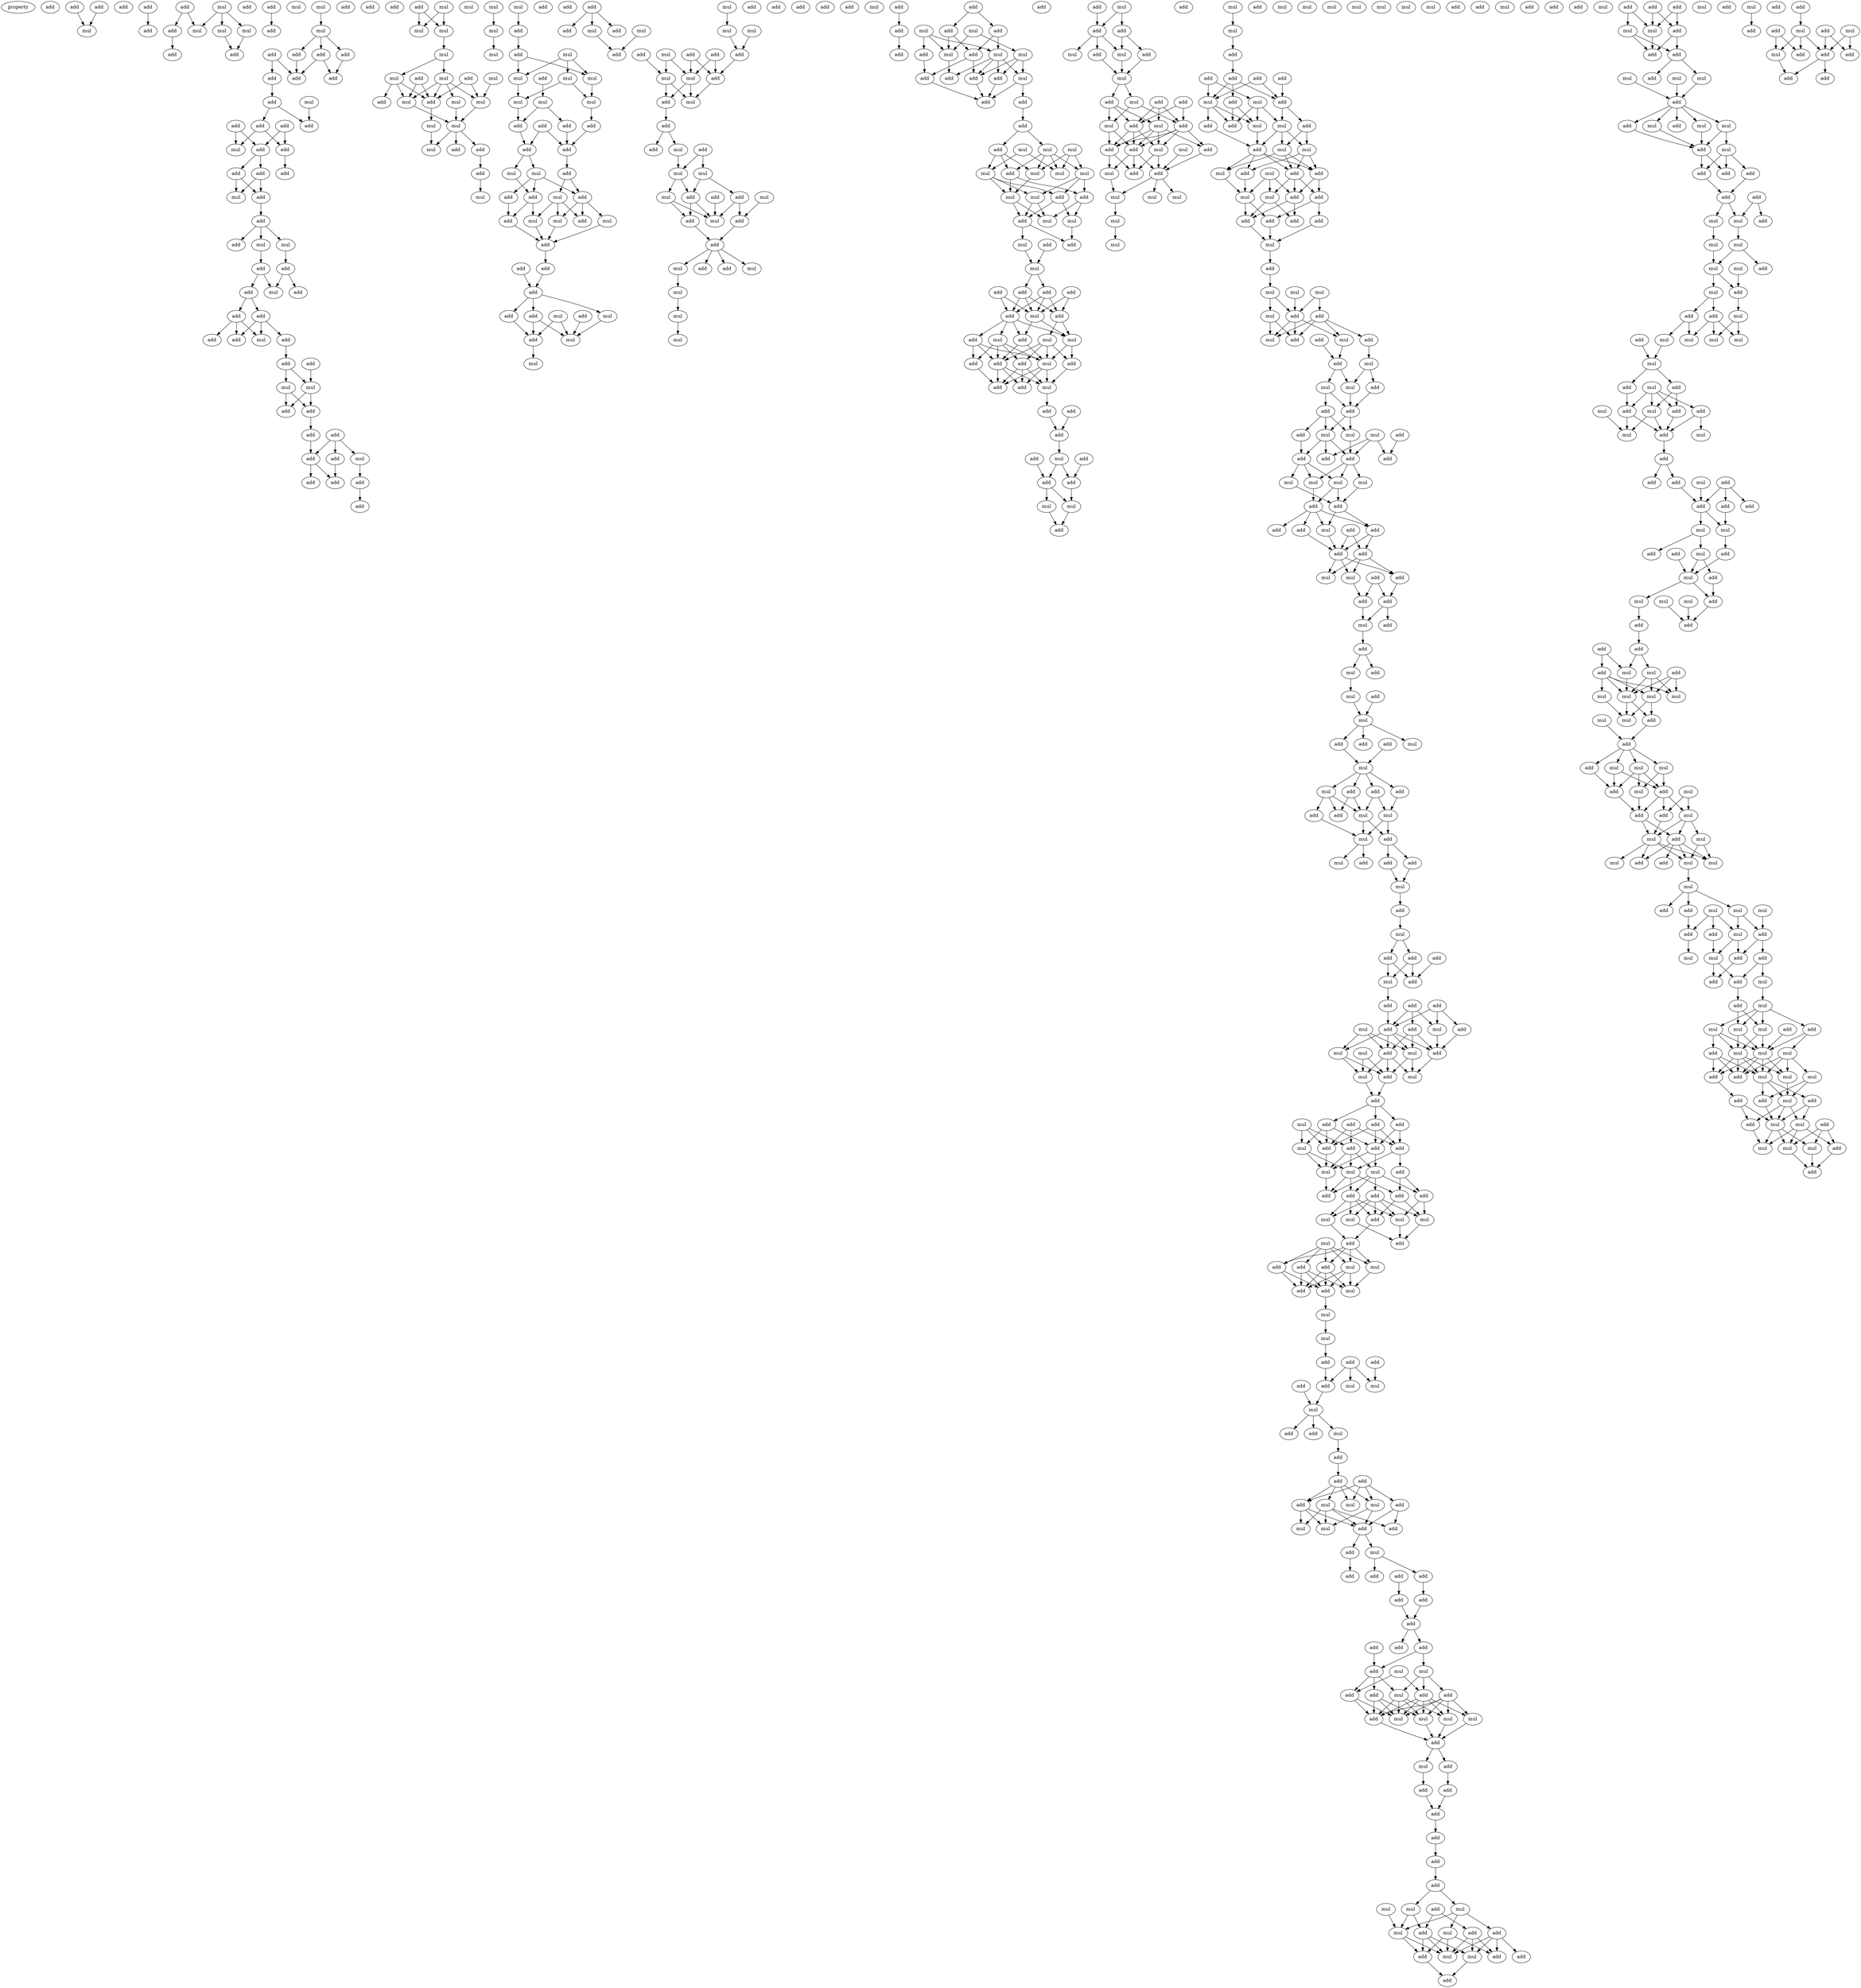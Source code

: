 digraph {
    node [fontcolor=black]
    property [mul=2,lf=1.3]
    0 [ label = add ];
    1 [ label = add ];
    2 [ label = add ];
    3 [ label = add ];
    4 [ label = add ];
    5 [ label = add ];
    6 [ label = mul ];
    7 [ label = add ];
    8 [ label = mul ];
    9 [ label = mul ];
    10 [ label = mul ];
    11 [ label = add ];
    12 [ label = mul ];
    13 [ label = add ];
    14 [ label = add ];
    15 [ label = add ];
    16 [ label = add ];
    17 [ label = add ];
    18 [ label = mul ];
    19 [ label = mul ];
    20 [ label = mul ];
    21 [ label = add ];
    22 [ label = add ];
    23 [ label = add ];
    24 [ label = add ];
    25 [ label = add ];
    26 [ label = add ];
    27 [ label = add ];
    28 [ label = add ];
    29 [ label = mul ];
    30 [ label = add ];
    31 [ label = add ];
    32 [ label = add ];
    33 [ label = add ];
    34 [ label = add ];
    35 [ label = mul ];
    36 [ label = add ];
    37 [ label = add ];
    38 [ label = add ];
    39 [ label = add ];
    40 [ label = mul ];
    41 [ label = add ];
    42 [ label = add ];
    43 [ label = add ];
    44 [ label = add ];
    45 [ label = mul ];
    46 [ label = add ];
    47 [ label = mul ];
    48 [ label = add ];
    49 [ label = add ];
    50 [ label = add ];
    51 [ label = mul ];
    52 [ label = add ];
    53 [ label = add ];
    54 [ label = add ];
    55 [ label = add ];
    56 [ label = add ];
    57 [ label = mul ];
    58 [ label = add ];
    59 [ label = add ];
    60 [ label = add ];
    61 [ label = add ];
    62 [ label = mul ];
    63 [ label = mul ];
    64 [ label = add ];
    65 [ label = add ];
    66 [ label = add ];
    67 [ label = add ];
    68 [ label = add ];
    69 [ label = add ];
    70 [ label = mul ];
    71 [ label = add ];
    72 [ label = add ];
    73 [ label = add ];
    74 [ label = add ];
    75 [ label = mul ];
    76 [ label = mul ];
    77 [ label = add ];
    78 [ label = mul ];
    79 [ label = mul ];
    80 [ label = mul ];
    81 [ label = add ];
    82 [ label = mul ];
    83 [ label = mul ];
    84 [ label = add ];
    85 [ label = mul ];
    86 [ label = mul ];
    87 [ label = mul ];
    88 [ label = add ];
    89 [ label = add ];
    90 [ label = mul ];
    91 [ label = mul ];
    92 [ label = mul ];
    93 [ label = mul ];
    94 [ label = add ];
    95 [ label = add ];
    96 [ label = add ];
    97 [ label = mul ];
    98 [ label = mul ];
    99 [ label = mul ];
    100 [ label = mul ];
    101 [ label = mul ];
    102 [ label = add ];
    103 [ label = add ];
    104 [ label = add ];
    105 [ label = mul ];
    106 [ label = mul ];
    107 [ label = mul ];
    108 [ label = add ];
    109 [ label = mul ];
    110 [ label = add ];
    111 [ label = mul ];
    112 [ label = mul ];
    113 [ label = mul ];
    114 [ label = add ];
    115 [ label = add ];
    116 [ label = add ];
    117 [ label = add ];
    118 [ label = add ];
    119 [ label = add ];
    120 [ label = mul ];
    121 [ label = mul ];
    122 [ label = add ];
    123 [ label = add ];
    124 [ label = mul ];
    125 [ label = add ];
    126 [ label = add ];
    127 [ label = mul ];
    128 [ label = mul ];
    129 [ label = mul ];
    130 [ label = add ];
    131 [ label = add ];
    132 [ label = add ];
    133 [ label = add ];
    134 [ label = add ];
    135 [ label = add ];
    136 [ label = add ];
    137 [ label = add ];
    138 [ label = add ];
    139 [ label = mul ];
    140 [ label = mul ];
    141 [ label = add ];
    142 [ label = mul ];
    143 [ label = add ];
    144 [ label = mul ];
    145 [ label = add ];
    146 [ label = mul ];
    147 [ label = mul ];
    148 [ label = add ];
    149 [ label = add ];
    150 [ label = mul ];
    151 [ label = mul ];
    152 [ label = mul ];
    153 [ label = add ];
    154 [ label = add ];
    155 [ label = mul ];
    156 [ label = add ];
    157 [ label = add ];
    158 [ label = mul ];
    159 [ label = mul ];
    160 [ label = add ];
    161 [ label = mul ];
    162 [ label = add ];
    163 [ label = add ];
    164 [ label = add ];
    165 [ label = add ];
    166 [ label = add ];
    167 [ label = add ];
    168 [ label = mul ];
    169 [ label = mul ];
    170 [ label = mul ];
    171 [ label = add ];
    172 [ label = mul ];
    173 [ label = mul ];
    174 [ label = add ];
    175 [ label = add ];
    176 [ label = add ];
    177 [ label = add ];
    178 [ label = mul ];
    179 [ label = add ];
    180 [ label = add ];
    181 [ label = mul ];
    182 [ label = add ];
    183 [ label = add ];
    184 [ label = add ];
    185 [ label = mul ];
    186 [ label = mul ];
    187 [ label = mul ];
    188 [ label = add ];
    189 [ label = mul ];
    190 [ label = mul ];
    191 [ label = add ];
    192 [ label = add ];
    193 [ label = add ];
    194 [ label = add ];
    195 [ label = add ];
    196 [ label = add ];
    197 [ label = mul ];
    198 [ label = mul ];
    199 [ label = add ];
    200 [ label = mul ];
    201 [ label = mul ];
    202 [ label = add ];
    203 [ label = mul ];
    204 [ label = add ];
    205 [ label = add ];
    206 [ label = add ];
    207 [ label = mul ];
    208 [ label = add ];
    209 [ label = add ];
    210 [ label = add ];
    211 [ label = add ];
    212 [ label = mul ];
    213 [ label = mul ];
    214 [ label = add ];
    215 [ label = mul ];
    216 [ label = mul ];
    217 [ label = mul ];
    218 [ label = mul ];
    219 [ label = add ];
    220 [ label = mul ];
    221 [ label = mul ];
    222 [ label = mul ];
    223 [ label = add ];
    224 [ label = add ];
    225 [ label = mul ];
    226 [ label = mul ];
    227 [ label = add ];
    228 [ label = add ];
    229 [ label = mul ];
    230 [ label = add ];
    231 [ label = mul ];
    232 [ label = add ];
    233 [ label = add ];
    234 [ label = add ];
    235 [ label = add ];
    236 [ label = add ];
    237 [ label = add ];
    238 [ label = mul ];
    239 [ label = mul ];
    240 [ label = add ];
    241 [ label = add ];
    242 [ label = mul ];
    243 [ label = mul ];
    244 [ label = mul ];
    245 [ label = add ];
    246 [ label = add ];
    247 [ label = add ];
    248 [ label = add ];
    249 [ label = mul ];
    250 [ label = add ];
    251 [ label = add ];
    252 [ label = add ];
    253 [ label = add ];
    254 [ label = add ];
    255 [ label = add ];
    256 [ label = add ];
    257 [ label = add ];
    258 [ label = mul ];
    259 [ label = add ];
    260 [ label = add ];
    261 [ label = mul ];
    262 [ label = mul ];
    263 [ label = mul ];
    264 [ label = add ];
    265 [ label = add ];
    266 [ label = add ];
    267 [ label = add ];
    268 [ label = add ];
    269 [ label = mul ];
    270 [ label = mul ];
    271 [ label = add ];
    272 [ label = add ];
    273 [ label = mul ];
    274 [ label = add ];
    275 [ label = add ];
    276 [ label = add ];
    277 [ label = mul ];
    278 [ label = mul ];
    279 [ label = add ];
    280 [ label = add ];
    281 [ label = mul ];
    282 [ label = add ];
    283 [ label = mul ];
    284 [ label = add ];
    285 [ label = add ];
    286 [ label = mul ];
    287 [ label = add ];
    288 [ label = mul ];
    289 [ label = add ];
    290 [ label = mul ];
    291 [ label = mul ];
    292 [ label = mul ];
    293 [ label = mul ];
    294 [ label = mul ];
    295 [ label = mul ];
    296 [ label = add ];
    297 [ label = mul ];
    298 [ label = mul ];
    299 [ label = mul ];
    300 [ label = add ];
    301 [ label = add ];
    302 [ label = add ];
    303 [ label = add ];
    304 [ label = add ];
    305 [ label = add ];
    306 [ label = mul ];
    307 [ label = mul ];
    308 [ label = add ];
    309 [ label = mul ];
    310 [ label = add ];
    311 [ label = add ];
    312 [ label = mul ];
    313 [ label = add ];
    314 [ label = add ];
    315 [ label = mul ];
    316 [ label = mul ];
    317 [ label = add ];
    318 [ label = mul ];
    319 [ label = mul ];
    320 [ label = add ];
    321 [ label = add ];
    322 [ label = mul ];
    323 [ label = add ];
    324 [ label = add ];
    325 [ label = mul ];
    326 [ label = add ];
    327 [ label = add ];
    328 [ label = add ];
    329 [ label = add ];
    330 [ label = mul ];
    331 [ label = add ];
    332 [ label = mul ];
    333 [ label = mul ];
    334 [ label = mul ];
    335 [ label = add ];
    336 [ label = add ];
    337 [ label = mul ];
    338 [ label = add ];
    339 [ label = mul ];
    340 [ label = mul ];
    341 [ label = add ];
    342 [ label = add ];
    343 [ label = add ];
    344 [ label = mul ];
    345 [ label = mul ];
    346 [ label = add ];
    347 [ label = mul ];
    348 [ label = add ];
    349 [ label = add ];
    350 [ label = add ];
    351 [ label = mul ];
    352 [ label = add ];
    353 [ label = mul ];
    354 [ label = mul ];
    355 [ label = add ];
    356 [ label = add ];
    357 [ label = add ];
    358 [ label = add ];
    359 [ label = mul ];
    360 [ label = mul ];
    361 [ label = mul ];
    362 [ label = mul ];
    363 [ label = mul ];
    364 [ label = add ];
    365 [ label = add ];
    366 [ label = add ];
    367 [ label = add ];
    368 [ label = add ];
    369 [ label = mul ];
    370 [ label = add ];
    371 [ label = add ];
    372 [ label = add ];
    373 [ label = mul ];
    374 [ label = add ];
    375 [ label = mul ];
    376 [ label = add ];
    377 [ label = mul ];
    378 [ label = add ];
    379 [ label = add ];
    380 [ label = add ];
    381 [ label = mul ];
    382 [ label = add ];
    383 [ label = mul ];
    384 [ label = add ];
    385 [ label = mul ];
    386 [ label = mul ];
    387 [ label = add ];
    388 [ label = mul ];
    389 [ label = add ];
    390 [ label = mul ];
    391 [ label = add ];
    392 [ label = mul ];
    393 [ label = add ];
    394 [ label = mul ];
    395 [ label = mul ];
    396 [ label = add ];
    397 [ label = add ];
    398 [ label = mul ];
    399 [ label = add ];
    400 [ label = mul ];
    401 [ label = add ];
    402 [ label = mul ];
    403 [ label = add ];
    404 [ label = mul ];
    405 [ label = add ];
    406 [ label = add ];
    407 [ label = mul ];
    408 [ label = add ];
    409 [ label = add ];
    410 [ label = mul ];
    411 [ label = add ];
    412 [ label = mul ];
    413 [ label = add ];
    414 [ label = add ];
    415 [ label = add ];
    416 [ label = add ];
    417 [ label = mul ];
    418 [ label = add ];
    419 [ label = add ];
    420 [ label = add ];
    421 [ label = add ];
    422 [ label = mul ];
    423 [ label = mul ];
    424 [ label = add ];
    425 [ label = add ];
    426 [ label = add ];
    427 [ label = mul ];
    428 [ label = add ];
    429 [ label = mul ];
    430 [ label = add ];
    431 [ label = mul ];
    432 [ label = add ];
    433 [ label = mul ];
    434 [ label = mul ];
    435 [ label = add ];
    436 [ label = add ];
    437 [ label = add ];
    438 [ label = add ];
    439 [ label = add ];
    440 [ label = mul ];
    441 [ label = add ];
    442 [ label = add ];
    443 [ label = add ];
    444 [ label = add ];
    445 [ label = mul ];
    446 [ label = mul ];
    447 [ label = mul ];
    448 [ label = mul ];
    449 [ label = add ];
    450 [ label = add ];
    451 [ label = add ];
    452 [ label = add ];
    453 [ label = add ];
    454 [ label = add ];
    455 [ label = mul ];
    456 [ label = add ];
    457 [ label = mul ];
    458 [ label = mul ];
    459 [ label = mul ];
    460 [ label = add ];
    461 [ label = mul ];
    462 [ label = add ];
    463 [ label = add ];
    464 [ label = mul ];
    465 [ label = add ];
    466 [ label = add ];
    467 [ label = mul ];
    468 [ label = add ];
    469 [ label = add ];
    470 [ label = mul ];
    471 [ label = mul ];
    472 [ label = mul ];
    473 [ label = add ];
    474 [ label = add ];
    475 [ label = add ];
    476 [ label = mul ];
    477 [ label = mul ];
    478 [ label = add ];
    479 [ label = add ];
    480 [ label = add ];
    481 [ label = mul ];
    482 [ label = add ];
    483 [ label = add ];
    484 [ label = mul ];
    485 [ label = add ];
    486 [ label = add ];
    487 [ label = add ];
    488 [ label = add ];
    489 [ label = mul ];
    490 [ label = mul ];
    491 [ label = mul ];
    492 [ label = add ];
    493 [ label = mul ];
    494 [ label = mul ];
    495 [ label = add ];
    496 [ label = add ];
    497 [ label = add ];
    498 [ label = mul ];
    499 [ label = add ];
    500 [ label = add ];
    501 [ label = add ];
    502 [ label = add ];
    503 [ label = add ];
    504 [ label = add ];
    505 [ label = add ];
    506 [ label = mul ];
    507 [ label = add ];
    508 [ label = add ];
    509 [ label = add ];
    510 [ label = mul ];
    511 [ label = add ];
    512 [ label = mul ];
    513 [ label = add ];
    514 [ label = add ];
    515 [ label = add ];
    516 [ label = add ];
    517 [ label = mul ];
    518 [ label = mul ];
    519 [ label = mul ];
    520 [ label = mul ];
    521 [ label = mul ];
    522 [ label = add ];
    523 [ label = add ];
    524 [ label = mul ];
    525 [ label = add ];
    526 [ label = add ];
    527 [ label = add ];
    528 [ label = add ];
    529 [ label = add ];
    530 [ label = add ];
    531 [ label = add ];
    532 [ label = add ];
    533 [ label = add ];
    534 [ label = add ];
    535 [ label = mul ];
    536 [ label = add ];
    537 [ label = mul ];
    538 [ label = mul ];
    539 [ label = add ];
    540 [ label = add ];
    541 [ label = mul ];
    542 [ label = add ];
    543 [ label = mul ];
    544 [ label = add ];
    545 [ label = add ];
    546 [ label = mul ];
    547 [ label = add ];
    548 [ label = mul ];
    549 [ label = add ];
    550 [ label = mul ];
    551 [ label = add ];
    552 [ label = add ];
    553 [ label = add ];
    554 [ label = add ];
    555 [ label = mul ];
    556 [ label = mul ];
    557 [ label = add ];
    558 [ label = add ];
    559 [ label = mul ];
    560 [ label = mul ];
    561 [ label = mul ];
    562 [ label = add ];
    563 [ label = mul ];
    564 [ label = add ];
    565 [ label = mul ];
    566 [ label = mul ];
    567 [ label = add ];
    568 [ label = mul ];
    569 [ label = add ];
    570 [ label = add ];
    571 [ label = mul ];
    572 [ label = add ];
    573 [ label = add ];
    574 [ label = add ];
    575 [ label = add ];
    576 [ label = add ];
    577 [ label = add ];
    578 [ label = mul ];
    579 [ label = mul ];
    580 [ label = add ];
    581 [ label = mul ];
    582 [ label = mul ];
    583 [ label = mul ];
    584 [ label = mul ];
    585 [ label = add ];
    586 [ label = add ];
    587 [ label = mul ];
    588 [ label = mul ];
    589 [ label = add ];
    590 [ label = add ];
    591 [ label = mul ];
    592 [ label = mul ];
    593 [ label = mul ];
    594 [ label = mul ];
    595 [ label = add ];
    596 [ label = mul ];
    597 [ label = add ];
    598 [ label = add ];
    599 [ label = mul ];
    600 [ label = mul ];
    601 [ label = add ];
    602 [ label = mul ];
    603 [ label = add ];
    604 [ label = add ];
    605 [ label = mul ];
    606 [ label = add ];
    607 [ label = mul ];
    608 [ label = add ];
    609 [ label = add ];
    610 [ label = mul ];
    611 [ label = add ];
    612 [ label = add ];
    613 [ label = add ];
    614 [ label = add ];
    615 [ label = add ];
    616 [ label = mul ];
    617 [ label = mul ];
    618 [ label = add ];
    619 [ label = add ];
    620 [ label = mul ];
    621 [ label = mul ];
    622 [ label = add ];
    623 [ label = mul ];
    624 [ label = add ];
    625 [ label = add ];
    626 [ label = mul ];
    627 [ label = mul ];
    628 [ label = mul ];
    629 [ label = add ];
    630 [ label = add ];
    631 [ label = add ];
    632 [ label = add ];
    633 [ label = add ];
    634 [ label = add ];
    635 [ label = add ];
    636 [ label = mul ];
    637 [ label = mul ];
    638 [ label = mul ];
    639 [ label = mul ];
    640 [ label = mul ];
    641 [ label = mul ];
    642 [ label = mul ];
    643 [ label = add ];
    644 [ label = mul ];
    645 [ label = add ];
    646 [ label = add ];
    647 [ label = mul ];
    648 [ label = add ];
    649 [ label = mul ];
    650 [ label = mul ];
    651 [ label = add ];
    652 [ label = mul ];
    653 [ label = mul ];
    654 [ label = add ];
    655 [ label = mul ];
    656 [ label = add ];
    657 [ label = add ];
    658 [ label = add ];
    659 [ label = mul ];
    660 [ label = mul ];
    661 [ label = add ];
    662 [ label = add ];
    663 [ label = mul ];
    664 [ label = mul ];
    665 [ label = mul ];
    666 [ label = mul ];
    667 [ label = mul ];
    668 [ label = add ];
    669 [ label = mul ];
    670 [ label = mul ];
    671 [ label = add ];
    672 [ label = add ];
    673 [ label = mul ];
    674 [ label = add ];
    675 [ label = add ];
    676 [ label = add ];
    677 [ label = mul ];
    678 [ label = mul ];
    679 [ label = add ];
    680 [ label = mul ];
    681 [ label = add ];
    682 [ label = add ];
    683 [ label = add ];
    684 [ label = mul ];
    685 [ label = add ];
    686 [ label = mul ];
    687 [ label = mul ];
    688 [ label = add ];
    689 [ label = mul ];
    690 [ label = add ];
    691 [ label = mul ];
    692 [ label = mul ];
    693 [ label = mul ];
    694 [ label = mul ];
    695 [ label = add ];
    696 [ label = mul ];
    697 [ label = add ];
    698 [ label = mul ];
    699 [ label = add ];
    700 [ label = add ];
    701 [ label = add ];
    702 [ label = mul ];
    703 [ label = mul ];
    704 [ label = add ];
    705 [ label = mul ];
    706 [ label = add ];
    707 [ label = mul ];
    708 [ label = mul ];
    709 [ label = add ];
    710 [ label = mul ];
    711 [ label = add ];
    712 [ label = add ];
    713 [ label = mul ];
    714 [ label = add ];
    715 [ label = add ];
    716 [ label = mul ];
    717 [ label = mul ];
    718 [ label = add ];
    719 [ label = add ];
    720 [ label = add ];
    721 [ label = add ];
    722 [ label = add ];
    1 -> 6 [ name = 0 ];
    3 -> 6 [ name = 1 ];
    4 -> 5 [ name = 2 ];
    7 -> 9 [ name = 3 ];
    7 -> 11 [ name = 4 ];
    8 -> 9 [ name = 5 ];
    8 -> 10 [ name = 6 ];
    8 -> 12 [ name = 7 ];
    10 -> 15 [ name = 8 ];
    11 -> 14 [ name = 9 ];
    12 -> 15 [ name = 10 ];
    16 -> 17 [ name = 11 ];
    19 -> 20 [ name = 12 ];
    20 -> 21 [ name = 13 ];
    20 -> 23 [ name = 14 ];
    20 -> 24 [ name = 15 ];
    21 -> 27 [ name = 16 ];
    22 -> 25 [ name = 17 ];
    22 -> 26 [ name = 18 ];
    23 -> 26 [ name = 19 ];
    24 -> 26 [ name = 20 ];
    24 -> 27 [ name = 21 ];
    25 -> 28 [ name = 22 ];
    28 -> 31 [ name = 23 ];
    28 -> 33 [ name = 24 ];
    29 -> 33 [ name = 25 ];
    30 -> 34 [ name = 26 ];
    30 -> 36 [ name = 27 ];
    31 -> 35 [ name = 28 ];
    31 -> 36 [ name = 29 ];
    32 -> 34 [ name = 30 ];
    32 -> 35 [ name = 31 ];
    34 -> 37 [ name = 32 ];
    34 -> 39 [ name = 33 ];
    36 -> 38 [ name = 34 ];
    37 -> 40 [ name = 35 ];
    37 -> 41 [ name = 36 ];
    39 -> 40 [ name = 37 ];
    39 -> 41 [ name = 38 ];
    41 -> 43 [ name = 39 ];
    43 -> 44 [ name = 40 ];
    43 -> 45 [ name = 41 ];
    43 -> 47 [ name = 42 ];
    45 -> 49 [ name = 43 ];
    47 -> 48 [ name = 44 ];
    48 -> 51 [ name = 45 ];
    48 -> 52 [ name = 46 ];
    49 -> 50 [ name = 47 ];
    49 -> 51 [ name = 48 ];
    50 -> 53 [ name = 49 ];
    50 -> 54 [ name = 50 ];
    53 -> 55 [ name = 51 ];
    53 -> 57 [ name = 52 ];
    53 -> 59 [ name = 53 ];
    54 -> 55 [ name = 54 ];
    54 -> 57 [ name = 55 ];
    54 -> 58 [ name = 56 ];
    59 -> 61 [ name = 57 ];
    60 -> 63 [ name = 58 ];
    61 -> 62 [ name = 59 ];
    61 -> 63 [ name = 60 ];
    62 -> 64 [ name = 61 ];
    62 -> 65 [ name = 62 ];
    63 -> 64 [ name = 63 ];
    63 -> 65 [ name = 64 ];
    65 -> 67 [ name = 65 ];
    66 -> 68 [ name = 66 ];
    66 -> 69 [ name = 67 ];
    66 -> 70 [ name = 68 ];
    67 -> 68 [ name = 69 ];
    68 -> 71 [ name = 70 ];
    68 -> 72 [ name = 71 ];
    69 -> 72 [ name = 72 ];
    70 -> 73 [ name = 73 ];
    73 -> 74 [ name = 74 ];
    75 -> 78 [ name = 75 ];
    75 -> 79 [ name = 76 ];
    77 -> 78 [ name = 77 ];
    77 -> 79 [ name = 78 ];
    78 -> 80 [ name = 79 ];
    80 -> 82 [ name = 80 ];
    80 -> 85 [ name = 81 ];
    81 -> 87 [ name = 82 ];
    81 -> 88 [ name = 83 ];
    82 -> 86 [ name = 84 ];
    82 -> 87 [ name = 85 ];
    82 -> 88 [ name = 86 ];
    82 -> 90 [ name = 87 ];
    83 -> 87 [ name = 88 ];
    84 -> 86 [ name = 89 ];
    84 -> 88 [ name = 90 ];
    85 -> 86 [ name = 91 ];
    85 -> 88 [ name = 92 ];
    85 -> 89 [ name = 93 ];
    86 -> 92 [ name = 94 ];
    87 -> 92 [ name = 95 ];
    88 -> 91 [ name = 96 ];
    90 -> 92 [ name = 97 ];
    91 -> 93 [ name = 98 ];
    92 -> 93 [ name = 99 ];
    92 -> 94 [ name = 100 ];
    92 -> 95 [ name = 101 ];
    95 -> 96 [ name = 102 ];
    96 -> 97 [ name = 103 ];
    98 -> 99 [ name = 104 ];
    99 -> 101 [ name = 105 ];
    100 -> 103 [ name = 106 ];
    103 -> 104 [ name = 107 ];
    104 -> 106 [ name = 108 ];
    104 -> 107 [ name = 109 ];
    105 -> 106 [ name = 110 ];
    105 -> 107 [ name = 111 ];
    105 -> 109 [ name = 112 ];
    106 -> 111 [ name = 113 ];
    107 -> 113 [ name = 114 ];
    108 -> 112 [ name = 115 ];
    109 -> 111 [ name = 116 ];
    109 -> 113 [ name = 117 ];
    111 -> 114 [ name = 118 ];
    112 -> 115 [ name = 119 ];
    112 -> 117 [ name = 120 ];
    113 -> 115 [ name = 121 ];
    114 -> 119 [ name = 122 ];
    115 -> 118 [ name = 123 ];
    116 -> 118 [ name = 124 ];
    116 -> 119 [ name = 125 ];
    117 -> 119 [ name = 126 ];
    118 -> 120 [ name = 127 ];
    118 -> 121 [ name = 128 ];
    119 -> 122 [ name = 129 ];
    120 -> 123 [ name = 130 ];
    120 -> 125 [ name = 131 ];
    120 -> 126 [ name = 132 ];
    121 -> 126 [ name = 133 ];
    122 -> 123 [ name = 134 ];
    122 -> 124 [ name = 135 ];
    123 -> 128 [ name = 136 ];
    123 -> 129 [ name = 137 ];
    123 -> 130 [ name = 138 ];
    124 -> 127 [ name = 139 ];
    124 -> 129 [ name = 140 ];
    124 -> 130 [ name = 141 ];
    125 -> 131 [ name = 142 ];
    126 -> 127 [ name = 143 ];
    126 -> 131 [ name = 144 ];
    127 -> 132 [ name = 145 ];
    128 -> 132 [ name = 146 ];
    129 -> 132 [ name = 147 ];
    131 -> 132 [ name = 148 ];
    132 -> 134 [ name = 149 ];
    133 -> 135 [ name = 150 ];
    134 -> 135 [ name = 151 ];
    135 -> 136 [ name = 152 ];
    135 -> 137 [ name = 153 ];
    135 -> 139 [ name = 154 ];
    136 -> 141 [ name = 155 ];
    136 -> 142 [ name = 156 ];
    137 -> 141 [ name = 157 ];
    138 -> 142 [ name = 158 ];
    139 -> 142 [ name = 159 ];
    140 -> 141 [ name = 160 ];
    140 -> 142 [ name = 161 ];
    141 -> 144 [ name = 162 ];
    143 -> 145 [ name = 163 ];
    143 -> 147 [ name = 164 ];
    143 -> 148 [ name = 165 ];
    146 -> 149 [ name = 166 ];
    147 -> 149 [ name = 167 ];
    150 -> 151 [ name = 168 ];
    151 -> 156 [ name = 169 ];
    152 -> 156 [ name = 170 ];
    153 -> 159 [ name = 171 ];
    154 -> 158 [ name = 172 ];
    154 -> 160 [ name = 173 ];
    155 -> 158 [ name = 174 ];
    155 -> 159 [ name = 175 ];
    156 -> 160 [ name = 176 ];
    157 -> 158 [ name = 177 ];
    157 -> 160 [ name = 178 ];
    158 -> 161 [ name = 179 ];
    158 -> 162 [ name = 180 ];
    159 -> 161 [ name = 181 ];
    159 -> 162 [ name = 182 ];
    160 -> 161 [ name = 183 ];
    162 -> 163 [ name = 184 ];
    163 -> 164 [ name = 185 ];
    163 -> 168 [ name = 186 ];
    167 -> 169 [ name = 187 ];
    167 -> 170 [ name = 188 ];
    168 -> 169 [ name = 189 ];
    169 -> 172 [ name = 190 ];
    169 -> 175 [ name = 191 ];
    170 -> 174 [ name = 192 ];
    170 -> 175 [ name = 193 ];
    171 -> 178 [ name = 194 ];
    172 -> 178 [ name = 195 ];
    172 -> 179 [ name = 196 ];
    173 -> 176 [ name = 197 ];
    174 -> 176 [ name = 198 ];
    174 -> 178 [ name = 199 ];
    175 -> 178 [ name = 200 ];
    175 -> 179 [ name = 201 ];
    176 -> 180 [ name = 202 ];
    179 -> 180 [ name = 203 ];
    180 -> 181 [ name = 204 ];
    180 -> 182 [ name = 205 ];
    180 -> 184 [ name = 206 ];
    180 -> 185 [ name = 207 ];
    181 -> 186 [ name = 208 ];
    186 -> 187 [ name = 209 ];
    187 -> 190 [ name = 210 ];
    191 -> 192 [ name = 211 ];
    192 -> 193 [ name = 212 ];
    194 -> 195 [ name = 213 ];
    194 -> 196 [ name = 214 ];
    195 -> 200 [ name = 215 ];
    195 -> 202 [ name = 216 ];
    196 -> 201 [ name = 217 ];
    196 -> 202 [ name = 218 ];
    197 -> 200 [ name = 219 ];
    197 -> 203 [ name = 220 ];
    198 -> 199 [ name = 221 ];
    198 -> 200 [ name = 222 ];
    198 -> 201 [ name = 223 ];
    199 -> 204 [ name = 224 ];
    200 -> 205 [ name = 225 ];
    201 -> 205 [ name = 226 ];
    201 -> 206 [ name = 227 ];
    201 -> 207 [ name = 228 ];
    201 -> 208 [ name = 229 ];
    202 -> 204 [ name = 230 ];
    202 -> 206 [ name = 231 ];
    203 -> 206 [ name = 232 ];
    203 -> 207 [ name = 233 ];
    203 -> 208 [ name = 234 ];
    204 -> 209 [ name = 235 ];
    206 -> 209 [ name = 236 ];
    207 -> 209 [ name = 237 ];
    207 -> 210 [ name = 238 ];
    208 -> 209 [ name = 239 ];
    210 -> 211 [ name = 240 ];
    211 -> 213 [ name = 241 ];
    211 -> 214 [ name = 242 ];
    212 -> 217 [ name = 243 ];
    212 -> 218 [ name = 244 ];
    212 -> 220 [ name = 245 ];
    213 -> 217 [ name = 246 ];
    213 -> 218 [ name = 247 ];
    213 -> 219 [ name = 248 ];
    213 -> 220 [ name = 249 ];
    214 -> 216 [ name = 250 ];
    214 -> 218 [ name = 251 ];
    214 -> 219 [ name = 252 ];
    215 -> 216 [ name = 253 ];
    215 -> 220 [ name = 254 ];
    216 -> 221 [ name = 255 ];
    216 -> 222 [ name = 256 ];
    216 -> 223 [ name = 257 ];
    217 -> 221 [ name = 258 ];
    217 -> 223 [ name = 259 ];
    217 -> 224 [ name = 260 ];
    218 -> 222 [ name = 261 ];
    219 -> 222 [ name = 262 ];
    219 -> 224 [ name = 263 ];
    221 -> 225 [ name = 264 ];
    221 -> 227 [ name = 265 ];
    222 -> 225 [ name = 266 ];
    222 -> 227 [ name = 267 ];
    223 -> 226 [ name = 268 ];
    223 -> 227 [ name = 269 ];
    224 -> 225 [ name = 270 ];
    224 -> 226 [ name = 271 ];
    226 -> 230 [ name = 272 ];
    227 -> 229 [ name = 273 ];
    227 -> 230 [ name = 274 ];
    228 -> 231 [ name = 275 ];
    229 -> 231 [ name = 276 ];
    231 -> 233 [ name = 277 ];
    231 -> 234 [ name = 278 ];
    232 -> 237 [ name = 279 ];
    232 -> 238 [ name = 280 ];
    233 -> 236 [ name = 281 ];
    233 -> 237 [ name = 282 ];
    233 -> 238 [ name = 283 ];
    234 -> 236 [ name = 284 ];
    234 -> 237 [ name = 285 ];
    234 -> 238 [ name = 286 ];
    235 -> 236 [ name = 287 ];
    235 -> 238 [ name = 288 ];
    236 -> 239 [ name = 289 ];
    236 -> 240 [ name = 290 ];
    236 -> 241 [ name = 291 ];
    236 -> 243 [ name = 292 ];
    237 -> 242 [ name = 293 ];
    237 -> 243 [ name = 294 ];
    238 -> 240 [ name = 295 ];
    238 -> 243 [ name = 296 ];
    239 -> 244 [ name = 297 ];
    239 -> 246 [ name = 298 ];
    239 -> 247 [ name = 299 ];
    239 -> 248 [ name = 300 ];
    240 -> 244 [ name = 301 ];
    240 -> 247 [ name = 302 ];
    241 -> 244 [ name = 303 ];
    241 -> 247 [ name = 304 ];
    241 -> 248 [ name = 305 ];
    242 -> 244 [ name = 306 ];
    242 -> 245 [ name = 307 ];
    242 -> 246 [ name = 308 ];
    242 -> 247 [ name = 309 ];
    243 -> 244 [ name = 310 ];
    243 -> 245 [ name = 311 ];
    244 -> 249 [ name = 312 ];
    244 -> 250 [ name = 313 ];
    244 -> 251 [ name = 314 ];
    245 -> 249 [ name = 315 ];
    246 -> 249 [ name = 316 ];
    246 -> 250 [ name = 317 ];
    246 -> 251 [ name = 318 ];
    247 -> 249 [ name = 319 ];
    247 -> 250 [ name = 320 ];
    247 -> 251 [ name = 321 ];
    248 -> 250 [ name = 322 ];
    249 -> 252 [ name = 323 ];
    252 -> 255 [ name = 324 ];
    253 -> 255 [ name = 325 ];
    255 -> 258 [ name = 326 ];
    256 -> 260 [ name = 327 ];
    257 -> 259 [ name = 328 ];
    258 -> 259 [ name = 329 ];
    258 -> 260 [ name = 330 ];
    259 -> 261 [ name = 331 ];
    259 -> 262 [ name = 332 ];
    260 -> 261 [ name = 333 ];
    261 -> 265 [ name = 334 ];
    262 -> 265 [ name = 335 ];
    263 -> 266 [ name = 336 ];
    263 -> 267 [ name = 337 ];
    264 -> 266 [ name = 338 ];
    266 -> 269 [ name = 339 ];
    266 -> 270 [ name = 340 ];
    266 -> 271 [ name = 341 ];
    267 -> 270 [ name = 342 ];
    267 -> 272 [ name = 343 ];
    270 -> 273 [ name = 344 ];
    271 -> 273 [ name = 345 ];
    272 -> 273 [ name = 346 ];
    273 -> 276 [ name = 347 ];
    273 -> 277 [ name = 348 ];
    274 -> 279 [ name = 349 ];
    274 -> 280 [ name = 350 ];
    275 -> 279 [ name = 351 ];
    275 -> 280 [ name = 352 ];
    275 -> 281 [ name = 353 ];
    276 -> 278 [ name = 354 ];
    276 -> 279 [ name = 355 ];
    276 -> 281 [ name = 356 ];
    277 -> 278 [ name = 357 ];
    277 -> 280 [ name = 358 ];
    278 -> 284 [ name = 359 ];
    278 -> 285 [ name = 360 ];
    279 -> 283 [ name = 361 ];
    279 -> 284 [ name = 362 ];
    279 -> 285 [ name = 363 ];
    280 -> 282 [ name = 364 ];
    280 -> 283 [ name = 365 ];
    280 -> 284 [ name = 366 ];
    280 -> 285 [ name = 367 ];
    281 -> 282 [ name = 368 ];
    281 -> 283 [ name = 369 ];
    281 -> 284 [ name = 370 ];
    281 -> 285 [ name = 371 ];
    282 -> 287 [ name = 372 ];
    283 -> 287 [ name = 373 ];
    283 -> 289 [ name = 374 ];
    284 -> 287 [ name = 375 ];
    284 -> 288 [ name = 376 ];
    284 -> 289 [ name = 377 ];
    285 -> 288 [ name = 378 ];
    285 -> 289 [ name = 379 ];
    286 -> 287 [ name = 380 ];
    287 -> 290 [ name = 381 ];
    287 -> 291 [ name = 382 ];
    287 -> 292 [ name = 383 ];
    288 -> 290 [ name = 384 ];
    290 -> 293 [ name = 385 ];
    293 -> 295 [ name = 386 ];
    294 -> 298 [ name = 387 ];
    298 -> 300 [ name = 388 ];
    300 -> 303 [ name = 389 ];
    301 -> 308 [ name = 390 ];
    302 -> 307 [ name = 391 ];
    302 -> 308 [ name = 392 ];
    303 -> 305 [ name = 393 ];
    303 -> 307 [ name = 394 ];
    303 -> 308 [ name = 395 ];
    304 -> 306 [ name = 396 ];
    304 -> 307 [ name = 397 ];
    305 -> 309 [ name = 398 ];
    305 -> 313 [ name = 399 ];
    306 -> 309 [ name = 400 ];
    306 -> 312 [ name = 401 ];
    306 -> 313 [ name = 402 ];
    307 -> 309 [ name = 403 ];
    307 -> 311 [ name = 404 ];
    307 -> 313 [ name = 405 ];
    308 -> 310 [ name = 406 ];
    308 -> 312 [ name = 407 ];
    309 -> 314 [ name = 408 ];
    310 -> 315 [ name = 409 ];
    310 -> 316 [ name = 410 ];
    311 -> 314 [ name = 411 ];
    312 -> 314 [ name = 412 ];
    312 -> 315 [ name = 413 ];
    312 -> 316 [ name = 414 ];
    314 -> 317 [ name = 415 ];
    314 -> 319 [ name = 416 ];
    314 -> 320 [ name = 417 ];
    314 -> 321 [ name = 418 ];
    315 -> 317 [ name = 419 ];
    315 -> 320 [ name = 420 ];
    315 -> 321 [ name = 421 ];
    316 -> 319 [ name = 422 ];
    316 -> 320 [ name = 423 ];
    316 -> 321 [ name = 424 ];
    317 -> 325 [ name = 425 ];
    318 -> 322 [ name = 426 ];
    318 -> 324 [ name = 427 ];
    318 -> 325 [ name = 428 ];
    319 -> 325 [ name = 429 ];
    320 -> 322 [ name = 430 ];
    320 -> 323 [ name = 431 ];
    320 -> 324 [ name = 432 ];
    321 -> 323 [ name = 433 ];
    321 -> 324 [ name = 434 ];
    322 -> 326 [ name = 435 ];
    322 -> 328 [ name = 436 ];
    323 -> 327 [ name = 437 ];
    323 -> 329 [ name = 438 ];
    324 -> 326 [ name = 439 ];
    324 -> 328 [ name = 440 ];
    325 -> 326 [ name = 441 ];
    325 -> 329 [ name = 442 ];
    326 -> 330 [ name = 443 ];
    327 -> 330 [ name = 444 ];
    329 -> 330 [ name = 445 ];
    330 -> 331 [ name = 446 ];
    331 -> 334 [ name = 447 ];
    332 -> 335 [ name = 448 ];
    332 -> 336 [ name = 449 ];
    333 -> 335 [ name = 450 ];
    334 -> 335 [ name = 451 ];
    334 -> 337 [ name = 452 ];
    335 -> 338 [ name = 453 ];
    335 -> 339 [ name = 454 ];
    335 -> 340 [ name = 455 ];
    336 -> 338 [ name = 456 ];
    336 -> 339 [ name = 457 ];
    336 -> 340 [ name = 458 ];
    336 -> 342 [ name = 459 ];
    337 -> 338 [ name = 460 ];
    337 -> 339 [ name = 461 ];
    340 -> 343 [ name = 462 ];
    341 -> 343 [ name = 463 ];
    342 -> 344 [ name = 464 ];
    343 -> 345 [ name = 465 ];
    343 -> 347 [ name = 466 ];
    344 -> 346 [ name = 467 ];
    344 -> 347 [ name = 468 ];
    345 -> 348 [ name = 469 ];
    345 -> 349 [ name = 470 ];
    346 -> 349 [ name = 471 ];
    347 -> 349 [ name = 472 ];
    348 -> 352 [ name = 473 ];
    348 -> 353 [ name = 474 ];
    348 -> 354 [ name = 475 ];
    349 -> 353 [ name = 476 ];
    349 -> 354 [ name = 477 ];
    350 -> 357 [ name = 478 ];
    351 -> 356 [ name = 479 ];
    351 -> 357 [ name = 480 ];
    351 -> 358 [ name = 481 ];
    352 -> 355 [ name = 482 ];
    353 -> 355 [ name = 483 ];
    353 -> 356 [ name = 484 ];
    353 -> 358 [ name = 485 ];
    354 -> 356 [ name = 486 ];
    355 -> 359 [ name = 487 ];
    355 -> 360 [ name = 488 ];
    355 -> 362 [ name = 489 ];
    356 -> 360 [ name = 490 ];
    356 -> 361 [ name = 491 ];
    356 -> 362 [ name = 492 ];
    359 -> 365 [ name = 493 ];
    360 -> 364 [ name = 494 ];
    360 -> 365 [ name = 495 ];
    361 -> 365 [ name = 496 ];
    362 -> 364 [ name = 497 ];
    364 -> 367 [ name = 498 ];
    364 -> 368 [ name = 499 ];
    364 -> 369 [ name = 500 ];
    364 -> 370 [ name = 501 ];
    365 -> 367 [ name = 502 ];
    365 -> 369 [ name = 503 ];
    366 -> 371 [ name = 504 ];
    366 -> 372 [ name = 505 ];
    367 -> 371 [ name = 506 ];
    367 -> 372 [ name = 507 ];
    369 -> 372 [ name = 508 ];
    370 -> 372 [ name = 509 ];
    371 -> 373 [ name = 510 ];
    371 -> 376 [ name = 511 ];
    371 -> 377 [ name = 512 ];
    372 -> 373 [ name = 513 ];
    372 -> 376 [ name = 514 ];
    372 -> 377 [ name = 515 ];
    373 -> 378 [ name = 516 ];
    374 -> 378 [ name = 517 ];
    374 -> 379 [ name = 518 ];
    376 -> 379 [ name = 519 ];
    378 -> 381 [ name = 520 ];
    379 -> 380 [ name = 521 ];
    379 -> 381 [ name = 522 ];
    381 -> 382 [ name = 523 ];
    382 -> 383 [ name = 524 ];
    382 -> 384 [ name = 525 ];
    383 -> 386 [ name = 526 ];
    386 -> 388 [ name = 527 ];
    387 -> 388 [ name = 528 ];
    388 -> 389 [ name = 529 ];
    388 -> 390 [ name = 530 ];
    388 -> 393 [ name = 531 ];
    391 -> 394 [ name = 532 ];
    393 -> 394 [ name = 533 ];
    394 -> 395 [ name = 534 ];
    394 -> 396 [ name = 535 ];
    394 -> 397 [ name = 536 ];
    394 -> 399 [ name = 537 ];
    395 -> 401 [ name = 538 ];
    395 -> 402 [ name = 539 ];
    395 -> 403 [ name = 540 ];
    396 -> 400 [ name = 541 ];
    396 -> 402 [ name = 542 ];
    397 -> 400 [ name = 543 ];
    399 -> 401 [ name = 544 ];
    399 -> 402 [ name = 545 ];
    400 -> 404 [ name = 546 ];
    400 -> 405 [ name = 547 ];
    402 -> 404 [ name = 548 ];
    402 -> 405 [ name = 549 ];
    403 -> 404 [ name = 550 ];
    404 -> 407 [ name = 551 ];
    404 -> 408 [ name = 552 ];
    405 -> 406 [ name = 553 ];
    405 -> 409 [ name = 554 ];
    406 -> 410 [ name = 555 ];
    409 -> 410 [ name = 556 ];
    410 -> 411 [ name = 557 ];
    411 -> 412 [ name = 558 ];
    412 -> 414 [ name = 559 ];
    412 -> 416 [ name = 560 ];
    414 -> 417 [ name = 561 ];
    414 -> 418 [ name = 562 ];
    415 -> 418 [ name = 563 ];
    416 -> 417 [ name = 564 ];
    416 -> 418 [ name = 565 ];
    417 -> 421 [ name = 566 ];
    419 -> 422 [ name = 567 ];
    419 -> 425 [ name = 568 ];
    419 -> 426 [ name = 569 ];
    420 -> 422 [ name = 570 ];
    420 -> 424 [ name = 571 ];
    420 -> 425 [ name = 572 ];
    421 -> 425 [ name = 573 ];
    422 -> 430 [ name = 574 ];
    423 -> 427 [ name = 575 ];
    423 -> 428 [ name = 576 ];
    423 -> 429 [ name = 577 ];
    424 -> 430 [ name = 578 ];
    425 -> 427 [ name = 579 ];
    425 -> 428 [ name = 580 ];
    425 -> 429 [ name = 581 ];
    425 -> 430 [ name = 582 ];
    426 -> 428 [ name = 583 ];
    426 -> 429 [ name = 584 ];
    426 -> 430 [ name = 585 ];
    427 -> 432 [ name = 586 ];
    427 -> 434 [ name = 587 ];
    428 -> 432 [ name = 588 ];
    428 -> 433 [ name = 589 ];
    428 -> 434 [ name = 590 ];
    429 -> 432 [ name = 591 ];
    429 -> 433 [ name = 592 ];
    430 -> 433 [ name = 593 ];
    431 -> 432 [ name = 594 ];
    431 -> 434 [ name = 595 ];
    432 -> 435 [ name = 596 ];
    434 -> 435 [ name = 597 ];
    435 -> 437 [ name = 598 ];
    435 -> 438 [ name = 599 ];
    435 -> 439 [ name = 600 ];
    436 -> 441 [ name = 601 ];
    436 -> 442 [ name = 602 ];
    436 -> 444 [ name = 603 ];
    437 -> 443 [ name = 604 ];
    437 -> 444 [ name = 605 ];
    438 -> 441 [ name = 606 ];
    438 -> 443 [ name = 607 ];
    438 -> 445 [ name = 608 ];
    439 -> 441 [ name = 609 ];
    439 -> 443 [ name = 610 ];
    439 -> 444 [ name = 611 ];
    440 -> 441 [ name = 612 ];
    440 -> 442 [ name = 613 ];
    440 -> 445 [ name = 614 ];
    441 -> 448 [ name = 615 ];
    442 -> 446 [ name = 616 ];
    442 -> 447 [ name = 617 ];
    442 -> 448 [ name = 618 ];
    443 -> 446 [ name = 619 ];
    443 -> 448 [ name = 620 ];
    444 -> 447 [ name = 621 ];
    444 -> 449 [ name = 622 ];
    445 -> 447 [ name = 623 ];
    445 -> 448 [ name = 624 ];
    446 -> 450 [ name = 625 ];
    446 -> 451 [ name = 626 ];
    446 -> 452 [ name = 627 ];
    446 -> 453 [ name = 628 ];
    447 -> 450 [ name = 629 ];
    447 -> 451 [ name = 630 ];
    447 -> 454 [ name = 631 ];
    448 -> 451 [ name = 632 ];
    449 -> 453 [ name = 633 ];
    449 -> 454 [ name = 634 ];
    450 -> 455 [ name = 635 ];
    450 -> 456 [ name = 636 ];
    450 -> 457 [ name = 637 ];
    450 -> 459 [ name = 638 ];
    452 -> 455 [ name = 639 ];
    452 -> 456 [ name = 640 ];
    452 -> 457 [ name = 641 ];
    452 -> 458 [ name = 642 ];
    452 -> 459 [ name = 643 ];
    453 -> 455 [ name = 644 ];
    453 -> 458 [ name = 645 ];
    454 -> 456 [ name = 646 ];
    454 -> 458 [ name = 647 ];
    455 -> 462 [ name = 648 ];
    456 -> 460 [ name = 649 ];
    457 -> 462 [ name = 650 ];
    458 -> 462 [ name = 651 ];
    459 -> 460 [ name = 652 ];
    460 -> 463 [ name = 653 ];
    460 -> 464 [ name = 654 ];
    460 -> 466 [ name = 655 ];
    460 -> 467 [ name = 656 ];
    461 -> 463 [ name = 657 ];
    461 -> 464 [ name = 658 ];
    461 -> 465 [ name = 659 ];
    461 -> 466 [ name = 660 ];
    461 -> 467 [ name = 661 ];
    463 -> 468 [ name = 662 ];
    463 -> 469 [ name = 663 ];
    463 -> 470 [ name = 664 ];
    464 -> 470 [ name = 665 ];
    465 -> 468 [ name = 666 ];
    465 -> 469 [ name = 667 ];
    465 -> 470 [ name = 668 ];
    466 -> 468 [ name = 669 ];
    466 -> 469 [ name = 670 ];
    467 -> 468 [ name = 671 ];
    467 -> 469 [ name = 672 ];
    467 -> 470 [ name = 673 ];
    468 -> 471 [ name = 674 ];
    471 -> 472 [ name = 675 ];
    472 -> 473 [ name = 676 ];
    473 -> 480 [ name = 677 ];
    474 -> 476 [ name = 678 ];
    474 -> 477 [ name = 679 ];
    474 -> 480 [ name = 680 ];
    475 -> 477 [ name = 681 ];
    479 -> 481 [ name = 682 ];
    480 -> 481 [ name = 683 ];
    481 -> 482 [ name = 684 ];
    481 -> 483 [ name = 685 ];
    481 -> 484 [ name = 686 ];
    484 -> 485 [ name = 687 ];
    485 -> 486 [ name = 688 ];
    486 -> 489 [ name = 689 ];
    486 -> 490 [ name = 690 ];
    486 -> 491 [ name = 691 ];
    486 -> 492 [ name = 692 ];
    487 -> 488 [ name = 693 ];
    487 -> 489 [ name = 694 ];
    487 -> 491 [ name = 695 ];
    487 -> 492 [ name = 696 ];
    488 -> 495 [ name = 697 ];
    488 -> 496 [ name = 698 ];
    489 -> 493 [ name = 699 ];
    489 -> 495 [ name = 700 ];
    490 -> 493 [ name = 701 ];
    490 -> 494 [ name = 702 ];
    490 -> 495 [ name = 703 ];
    490 -> 496 [ name = 704 ];
    492 -> 493 [ name = 705 ];
    492 -> 494 [ name = 706 ];
    492 -> 495 [ name = 707 ];
    495 -> 497 [ name = 708 ];
    495 -> 498 [ name = 709 ];
    497 -> 502 [ name = 710 ];
    498 -> 500 [ name = 711 ];
    498 -> 501 [ name = 712 ];
    499 -> 503 [ name = 713 ];
    501 -> 504 [ name = 714 ];
    503 -> 505 [ name = 715 ];
    504 -> 505 [ name = 716 ];
    505 -> 507 [ name = 717 ];
    505 -> 509 [ name = 718 ];
    507 -> 510 [ name = 719 ];
    507 -> 511 [ name = 720 ];
    508 -> 511 [ name = 721 ];
    510 -> 513 [ name = 722 ];
    510 -> 514 [ name = 723 ];
    510 -> 517 [ name = 724 ];
    511 -> 515 [ name = 725 ];
    511 -> 516 [ name = 726 ];
    511 -> 517 [ name = 727 ];
    512 -> 513 [ name = 728 ];
    512 -> 515 [ name = 729 ];
    513 -> 518 [ name = 730 ];
    513 -> 519 [ name = 731 ];
    513 -> 520 [ name = 732 ];
    513 -> 521 [ name = 733 ];
    513 -> 522 [ name = 734 ];
    514 -> 518 [ name = 735 ];
    514 -> 519 [ name = 736 ];
    514 -> 520 [ name = 737 ];
    514 -> 521 [ name = 738 ];
    514 -> 522 [ name = 739 ];
    515 -> 521 [ name = 740 ];
    515 -> 522 [ name = 741 ];
    516 -> 518 [ name = 742 ];
    516 -> 521 [ name = 743 ];
    516 -> 522 [ name = 744 ];
    517 -> 518 [ name = 745 ];
    517 -> 519 [ name = 746 ];
    517 -> 521 [ name = 747 ];
    517 -> 522 [ name = 748 ];
    518 -> 523 [ name = 749 ];
    519 -> 523 [ name = 750 ];
    520 -> 523 [ name = 751 ];
    522 -> 523 [ name = 752 ];
    523 -> 524 [ name = 753 ];
    523 -> 525 [ name = 754 ];
    524 -> 526 [ name = 755 ];
    525 -> 527 [ name = 756 ];
    526 -> 528 [ name = 757 ];
    527 -> 528 [ name = 758 ];
    528 -> 531 [ name = 759 ];
    531 -> 533 [ name = 760 ];
    533 -> 534 [ name = 761 ];
    534 -> 537 [ name = 762 ];
    534 -> 538 [ name = 763 ];
    535 -> 541 [ name = 764 ];
    536 -> 539 [ name = 765 ];
    536 -> 540 [ name = 766 ];
    537 -> 541 [ name = 767 ];
    537 -> 542 [ name = 768 ];
    537 -> 543 [ name = 769 ];
    538 -> 539 [ name = 770 ];
    538 -> 541 [ name = 771 ];
    539 -> 544 [ name = 772 ];
    539 -> 546 [ name = 773 ];
    539 -> 548 [ name = 774 ];
    540 -> 546 [ name = 775 ];
    540 -> 547 [ name = 776 ];
    540 -> 548 [ name = 777 ];
    541 -> 544 [ name = 778 ];
    541 -> 546 [ name = 779 ];
    542 -> 545 [ name = 780 ];
    542 -> 546 [ name = 781 ];
    542 -> 547 [ name = 782 ];
    542 -> 548 [ name = 783 ];
    543 -> 544 [ name = 784 ];
    543 -> 546 [ name = 785 ];
    543 -> 547 [ name = 786 ];
    544 -> 549 [ name = 787 ];
    548 -> 549 [ name = 788 ];
    551 -> 555 [ name = 789 ];
    551 -> 556 [ name = 790 ];
    552 -> 554 [ name = 791 ];
    552 -> 556 [ name = 792 ];
    553 -> 554 [ name = 793 ];
    553 -> 556 [ name = 794 ];
    554 -> 557 [ name = 795 ];
    554 -> 558 [ name = 796 ];
    555 -> 557 [ name = 797 ];
    555 -> 558 [ name = 798 ];
    556 -> 558 [ name = 799 ];
    557 -> 561 [ name = 800 ];
    557 -> 562 [ name = 801 ];
    559 -> 564 [ name = 802 ];
    560 -> 564 [ name = 803 ];
    561 -> 564 [ name = 804 ];
    564 -> 565 [ name = 805 ];
    564 -> 566 [ name = 806 ];
    564 -> 567 [ name = 807 ];
    564 -> 568 [ name = 808 ];
    564 -> 569 [ name = 809 ];
    565 -> 570 [ name = 810 ];
    566 -> 570 [ name = 811 ];
    568 -> 570 [ name = 812 ];
    568 -> 571 [ name = 813 ];
    569 -> 570 [ name = 814 ];
    570 -> 572 [ name = 815 ];
    570 -> 573 [ name = 816 ];
    571 -> 572 [ name = 817 ];
    571 -> 573 [ name = 818 ];
    571 -> 574 [ name = 819 ];
    572 -> 576 [ name = 820 ];
    574 -> 576 [ name = 821 ];
    576 -> 578 [ name = 822 ];
    576 -> 579 [ name = 823 ];
    577 -> 578 [ name = 824 ];
    577 -> 580 [ name = 825 ];
    578 -> 581 [ name = 826 ];
    579 -> 582 [ name = 827 ];
    581 -> 583 [ name = 828 ];
    581 -> 585 [ name = 829 ];
    582 -> 583 [ name = 830 ];
    583 -> 586 [ name = 831 ];
    583 -> 587 [ name = 832 ];
    584 -> 586 [ name = 833 ];
    586 -> 588 [ name = 834 ];
    587 -> 589 [ name = 835 ];
    587 -> 590 [ name = 836 ];
    588 -> 591 [ name = 837 ];
    588 -> 592 [ name = 838 ];
    589 -> 591 [ name = 839 ];
    589 -> 592 [ name = 840 ];
    589 -> 593 [ name = 841 ];
    590 -> 593 [ name = 842 ];
    590 -> 594 [ name = 843 ];
    594 -> 596 [ name = 844 ];
    595 -> 596 [ name = 845 ];
    596 -> 597 [ name = 846 ];
    596 -> 598 [ name = 847 ];
    597 -> 603 [ name = 848 ];
    598 -> 600 [ name = 849 ];
    598 -> 601 [ name = 850 ];
    599 -> 600 [ name = 851 ];
    599 -> 601 [ name = 852 ];
    599 -> 603 [ name = 853 ];
    599 -> 604 [ name = 854 ];
    600 -> 605 [ name = 855 ];
    600 -> 606 [ name = 856 ];
    601 -> 606 [ name = 857 ];
    602 -> 605 [ name = 858 ];
    603 -> 605 [ name = 859 ];
    603 -> 606 [ name = 860 ];
    604 -> 606 [ name = 861 ];
    604 -> 607 [ name = 862 ];
    606 -> 608 [ name = 863 ];
    608 -> 611 [ name = 864 ];
    608 -> 612 [ name = 865 ];
    609 -> 613 [ name = 866 ];
    609 -> 614 [ name = 867 ];
    609 -> 615 [ name = 868 ];
    610 -> 613 [ name = 869 ];
    612 -> 613 [ name = 870 ];
    613 -> 616 [ name = 871 ];
    613 -> 617 [ name = 872 ];
    615 -> 617 [ name = 873 ];
    616 -> 619 [ name = 874 ];
    616 -> 621 [ name = 875 ];
    617 -> 622 [ name = 876 ];
    618 -> 623 [ name = 877 ];
    620 -> 624 [ name = 878 ];
    621 -> 623 [ name = 879 ];
    621 -> 625 [ name = 880 ];
    622 -> 623 [ name = 881 ];
    623 -> 626 [ name = 882 ];
    623 -> 629 [ name = 883 ];
    625 -> 629 [ name = 884 ];
    626 -> 631 [ name = 885 ];
    627 -> 630 [ name = 886 ];
    628 -> 630 [ name = 887 ];
    629 -> 630 [ name = 888 ];
    631 -> 632 [ name = 889 ];
    632 -> 636 [ name = 890 ];
    632 -> 637 [ name = 891 ];
    633 -> 635 [ name = 892 ];
    633 -> 636 [ name = 893 ];
    634 -> 639 [ name = 894 ];
    634 -> 640 [ name = 895 ];
    634 -> 641 [ name = 896 ];
    635 -> 638 [ name = 897 ];
    635 -> 639 [ name = 898 ];
    635 -> 640 [ name = 899 ];
    635 -> 641 [ name = 900 ];
    636 -> 640 [ name = 901 ];
    637 -> 639 [ name = 902 ];
    637 -> 640 [ name = 903 ];
    637 -> 641 [ name = 904 ];
    638 -> 642 [ name = 905 ];
    640 -> 642 [ name = 906 ];
    640 -> 643 [ name = 907 ];
    641 -> 642 [ name = 908 ];
    641 -> 643 [ name = 909 ];
    643 -> 645 [ name = 910 ];
    644 -> 645 [ name = 911 ];
    645 -> 646 [ name = 912 ];
    645 -> 647 [ name = 913 ];
    645 -> 649 [ name = 914 ];
    645 -> 650 [ name = 915 ];
    646 -> 654 [ name = 916 ];
    647 -> 651 [ name = 917 ];
    647 -> 653 [ name = 918 ];
    647 -> 654 [ name = 919 ];
    649 -> 651 [ name = 920 ];
    649 -> 654 [ name = 921 ];
    650 -> 651 [ name = 922 ];
    650 -> 653 [ name = 923 ];
    651 -> 655 [ name = 924 ];
    651 -> 656 [ name = 925 ];
    651 -> 657 [ name = 926 ];
    652 -> 655 [ name = 927 ];
    652 -> 657 [ name = 928 ];
    653 -> 656 [ name = 929 ];
    654 -> 656 [ name = 930 ];
    655 -> 658 [ name = 931 ];
    655 -> 659 [ name = 932 ];
    655 -> 660 [ name = 933 ];
    656 -> 658 [ name = 934 ];
    656 -> 659 [ name = 935 ];
    657 -> 659 [ name = 936 ];
    658 -> 661 [ name = 937 ];
    658 -> 662 [ name = 938 ];
    658 -> 663 [ name = 939 ];
    658 -> 665 [ name = 940 ];
    659 -> 662 [ name = 941 ];
    659 -> 663 [ name = 942 ];
    659 -> 664 [ name = 943 ];
    659 -> 665 [ name = 944 ];
    660 -> 663 [ name = 945 ];
    660 -> 665 [ name = 946 ];
    663 -> 666 [ name = 947 ];
    666 -> 668 [ name = 948 ];
    666 -> 670 [ name = 949 ];
    666 -> 671 [ name = 950 ];
    667 -> 672 [ name = 951 ];
    667 -> 673 [ name = 952 ];
    667 -> 674 [ name = 953 ];
    668 -> 672 [ name = 954 ];
    669 -> 675 [ name = 955 ];
    670 -> 673 [ name = 956 ];
    670 -> 675 [ name = 957 ];
    672 -> 677 [ name = 958 ];
    673 -> 678 [ name = 959 ];
    673 -> 679 [ name = 960 ];
    674 -> 678 [ name = 961 ];
    675 -> 676 [ name = 962 ];
    675 -> 679 [ name = 963 ];
    676 -> 680 [ name = 964 ];
    676 -> 682 [ name = 965 ];
    678 -> 681 [ name = 966 ];
    678 -> 682 [ name = 967 ];
    679 -> 681 [ name = 968 ];
    680 -> 684 [ name = 969 ];
    682 -> 683 [ name = 970 ];
    683 -> 686 [ name = 971 ];
    683 -> 687 [ name = 972 ];
    684 -> 686 [ name = 973 ];
    684 -> 687 [ name = 974 ];
    684 -> 688 [ name = 975 ];
    684 -> 689 [ name = 976 ];
    685 -> 691 [ name = 977 ];
    686 -> 691 [ name = 978 ];
    686 -> 692 [ name = 979 ];
    687 -> 691 [ name = 980 ];
    687 -> 692 [ name = 981 ];
    688 -> 691 [ name = 982 ];
    688 -> 693 [ name = 983 ];
    689 -> 690 [ name = 984 ];
    689 -> 691 [ name = 985 ];
    689 -> 692 [ name = 986 ];
    690 -> 694 [ name = 987 ];
    690 -> 695 [ name = 988 ];
    690 -> 697 [ name = 989 ];
    691 -> 694 [ name = 990 ];
    691 -> 695 [ name = 991 ];
    691 -> 697 [ name = 992 ];
    691 -> 698 [ name = 993 ];
    692 -> 694 [ name = 994 ];
    692 -> 695 [ name = 995 ];
    692 -> 697 [ name = 996 ];
    692 -> 698 [ name = 997 ];
    693 -> 694 [ name = 998 ];
    693 -> 695 [ name = 999 ];
    693 -> 696 [ name = 1000 ];
    693 -> 698 [ name = 1001 ];
    694 -> 699 [ name = 1002 ];
    694 -> 701 [ name = 1003 ];
    694 -> 702 [ name = 1004 ];
    696 -> 701 [ name = 1005 ];
    696 -> 702 [ name = 1006 ];
    697 -> 700 [ name = 1007 ];
    698 -> 702 [ name = 1008 ];
    699 -> 703 [ name = 1009 ];
    699 -> 705 [ name = 1010 ];
    700 -> 703 [ name = 1011 ];
    700 -> 706 [ name = 1012 ];
    701 -> 703 [ name = 1013 ];
    702 -> 703 [ name = 1014 ];
    702 -> 705 [ name = 1015 ];
    702 -> 706 [ name = 1016 ];
    703 -> 707 [ name = 1017 ];
    703 -> 708 [ name = 1018 ];
    703 -> 710 [ name = 1019 ];
    704 -> 707 [ name = 1020 ];
    704 -> 709 [ name = 1021 ];
    704 -> 710 [ name = 1022 ];
    705 -> 707 [ name = 1023 ];
    705 -> 708 [ name = 1024 ];
    705 -> 709 [ name = 1025 ];
    706 -> 708 [ name = 1026 ];
    707 -> 711 [ name = 1027 ];
    709 -> 711 [ name = 1028 ];
    710 -> 711 [ name = 1029 ];
    712 -> 713 [ name = 1030 ];
    713 -> 717 [ name = 1031 ];
    713 -> 718 [ name = 1032 ];
    713 -> 720 [ name = 1033 ];
    714 -> 717 [ name = 1034 ];
    714 -> 718 [ name = 1035 ];
    715 -> 719 [ name = 1036 ];
    715 -> 720 [ name = 1037 ];
    716 -> 719 [ name = 1038 ];
    716 -> 720 [ name = 1039 ];
    717 -> 721 [ name = 1040 ];
    720 -> 721 [ name = 1041 ];
    720 -> 722 [ name = 1042 ];
}
